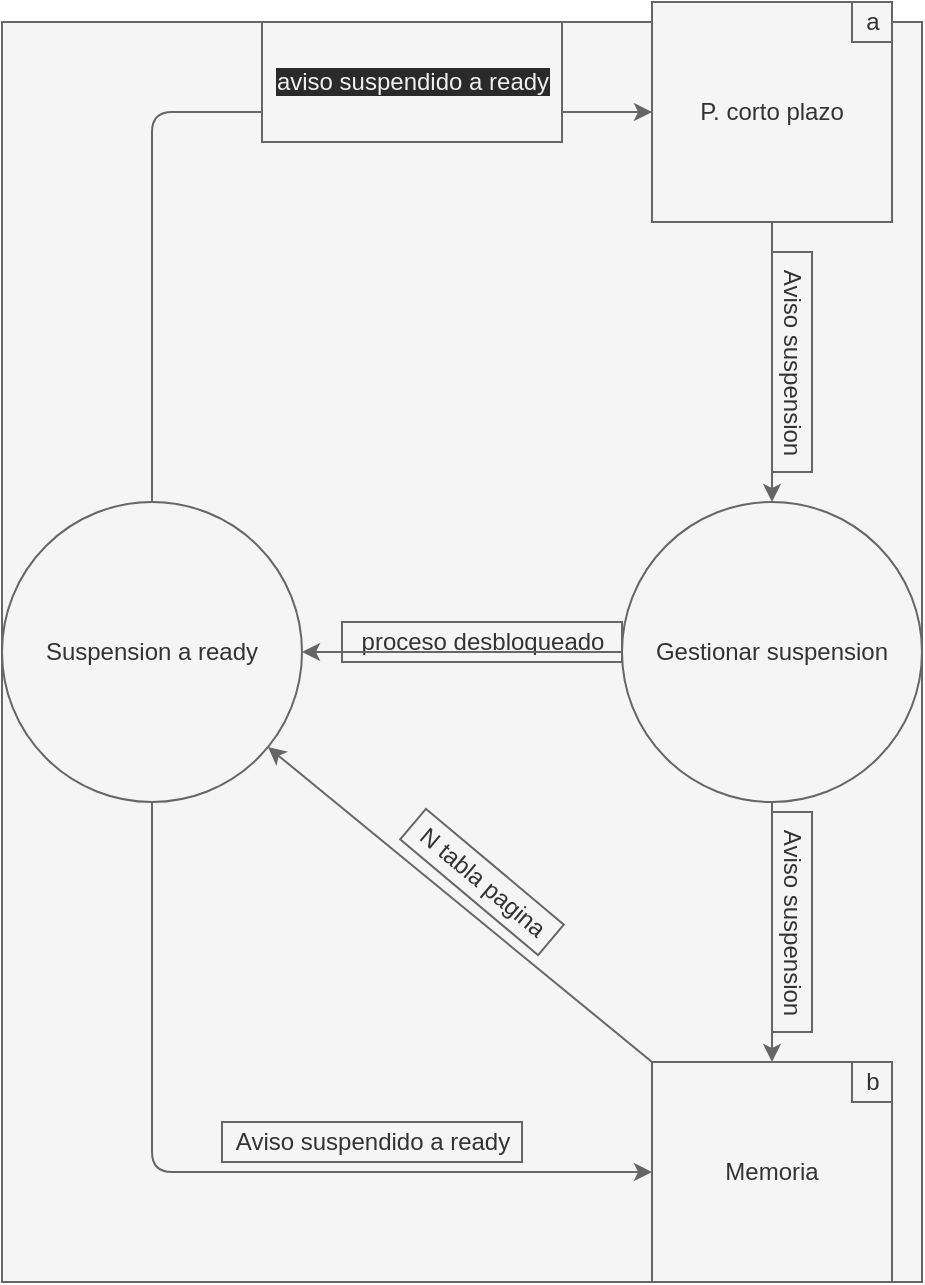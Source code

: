 <mxfile>
    <diagram id="hGAeQgLTVWch0MZWjFbo" name="Page-1">
        <mxGraphModel dx="829" dy="677" grid="1" gridSize="10" guides="1" tooltips="1" connect="1" arrows="1" fold="1" page="1" pageScale="1" pageWidth="850" pageHeight="1100" math="0" shadow="0">
            <root>
                <mxCell id="0"/>
                <mxCell id="1" parent="0"/>
                <mxCell id="25" value="" style="group;fillColor=#f5f5f5;fontColor=#333333;strokeColor=#666666;" vertex="1" connectable="0" parent="1">
                    <mxGeometry x="190" y="100" width="460" height="630" as="geometry"/>
                </mxCell>
                <mxCell id="6" value="" style="group;fillColor=#f5f5f5;fontColor=#333333;strokeColor=#666666;" vertex="1" connectable="0" parent="25">
                    <mxGeometry x="325" y="520" width="120" height="110" as="geometry"/>
                </mxCell>
                <mxCell id="3" value="Memoria" style="whiteSpace=wrap;html=1;fillColor=#f5f5f5;fontColor=#333333;strokeColor=#666666;" vertex="1" parent="6">
                    <mxGeometry width="120" height="110" as="geometry"/>
                </mxCell>
                <mxCell id="5" value="b" style="text;html=1;align=center;verticalAlign=middle;resizable=0;points=[];autosize=1;strokeColor=#666666;fillColor=#f5f5f5;fontColor=#333333;" vertex="1" parent="6">
                    <mxGeometry x="100" width="20" height="20" as="geometry"/>
                </mxCell>
                <mxCell id="13" style="edgeStyle=none;html=1;fillColor=#f5f5f5;strokeColor=#666666;" edge="1" parent="25" source="8" target="3">
                    <mxGeometry relative="1" as="geometry"/>
                </mxCell>
                <mxCell id="8" value="Gestionar suspension" style="ellipse;whiteSpace=wrap;html=1;aspect=fixed;fillColor=#f5f5f5;fontColor=#333333;strokeColor=#666666;" vertex="1" parent="25">
                    <mxGeometry x="310" y="240" width="150" height="150" as="geometry"/>
                </mxCell>
                <mxCell id="10" style="edgeStyle=none;html=1;entryX=0.5;entryY=0;entryDx=0;entryDy=0;fillColor=#f5f5f5;strokeColor=#666666;" edge="1" parent="25" target="8">
                    <mxGeometry relative="1" as="geometry">
                        <mxPoint x="385" y="100" as="sourcePoint"/>
                    </mxGeometry>
                </mxCell>
                <mxCell id="12" value="Aviso suspension" style="text;html=1;align=center;verticalAlign=middle;resizable=0;points=[];autosize=1;strokeColor=#666666;fillColor=#f5f5f5;rotation=90;fontColor=#333333;" vertex="1" parent="25">
                    <mxGeometry x="340" y="160" width="110" height="20" as="geometry"/>
                </mxCell>
                <mxCell id="14" value="Aviso suspension" style="text;html=1;align=center;verticalAlign=middle;resizable=0;points=[];autosize=1;strokeColor=#666666;fillColor=#f5f5f5;rotation=90;fontColor=#333333;" vertex="1" parent="25">
                    <mxGeometry x="340" y="440" width="110" height="20" as="geometry"/>
                </mxCell>
                <mxCell id="18" style="edgeStyle=none;html=1;entryX=0;entryY=0.5;entryDx=0;entryDy=0;fillColor=#f5f5f5;strokeColor=#666666;" edge="1" parent="25" source="15" target="3">
                    <mxGeometry relative="1" as="geometry">
                        <Array as="points">
                            <mxPoint x="75" y="575"/>
                        </Array>
                    </mxGeometry>
                </mxCell>
                <mxCell id="23" style="edgeStyle=none;html=1;entryX=0;entryY=0.5;entryDx=0;entryDy=0;fillColor=#f5f5f5;strokeColor=#666666;" edge="1" parent="25" source="15">
                    <mxGeometry relative="1" as="geometry">
                        <mxPoint x="325" y="45" as="targetPoint"/>
                        <Array as="points">
                            <mxPoint x="75" y="45"/>
                        </Array>
                    </mxGeometry>
                </mxCell>
                <mxCell id="15" value="Suspension a ready" style="ellipse;whiteSpace=wrap;html=1;aspect=fixed;fillColor=#f5f5f5;fontColor=#333333;strokeColor=#666666;" vertex="1" parent="25">
                    <mxGeometry y="240" width="150" height="150" as="geometry"/>
                </mxCell>
                <mxCell id="17" value="proceso desbloqueado" style="text;html=1;align=center;verticalAlign=middle;resizable=0;points=[];autosize=1;strokeColor=#666666;fillColor=#f5f5f5;fontColor=#333333;" vertex="1" parent="25">
                    <mxGeometry x="170" y="300" width="140" height="20" as="geometry"/>
                </mxCell>
                <mxCell id="16" style="edgeStyle=none;html=1;entryX=1;entryY=0.5;entryDx=0;entryDy=0;fillColor=#f5f5f5;strokeColor=#666666;" edge="1" parent="25" source="8" target="15">
                    <mxGeometry relative="1" as="geometry"/>
                </mxCell>
                <mxCell id="19" style="edgeStyle=none;html=1;exitX=0;exitY=0;exitDx=0;exitDy=0;fillColor=#f5f5f5;strokeColor=#666666;" edge="1" parent="25" source="3" target="15">
                    <mxGeometry relative="1" as="geometry"/>
                </mxCell>
                <mxCell id="20" value="Aviso suspendido a ready" style="text;html=1;align=center;verticalAlign=middle;resizable=0;points=[];autosize=1;strokeColor=#666666;fillColor=#f5f5f5;fontColor=#333333;" vertex="1" parent="25">
                    <mxGeometry x="110" y="550" width="150" height="20" as="geometry"/>
                </mxCell>
                <mxCell id="21" value="N tabla pagina" style="text;html=1;align=center;verticalAlign=middle;resizable=0;points=[];autosize=1;strokeColor=#666666;fillColor=#f5f5f5;rotation=40;fontColor=#333333;" vertex="1" parent="25">
                    <mxGeometry x="195" y="420" width="90" height="20" as="geometry"/>
                </mxCell>
                <mxCell id="24" value="&#10;&#10;&lt;span style=&quot;color: rgb(240, 240, 240); font-family: helvetica; font-size: 12px; font-style: normal; font-weight: 400; letter-spacing: normal; text-align: center; text-indent: 0px; text-transform: none; word-spacing: 0px; background-color: rgb(42, 42, 42); display: inline; float: none;&quot;&gt;aviso suspendido a ready&lt;/span&gt;&#10;&#10;" style="text;html=1;align=center;verticalAlign=middle;resizable=0;points=[];autosize=1;strokeColor=#666666;fillColor=#f5f5f5;fontColor=#333333;" vertex="1" parent="25">
                    <mxGeometry x="130" width="150" height="60" as="geometry"/>
                </mxCell>
                <mxCell id="26" value="P. corto plazo" style="whiteSpace=wrap;html=1;fillColor=#f5f5f5;fontColor=#333333;strokeColor=#666666;" vertex="1" parent="25">
                    <mxGeometry x="325" y="-10" width="120" height="110" as="geometry"/>
                </mxCell>
                <mxCell id="27" value="a" style="text;html=1;align=center;verticalAlign=middle;resizable=0;points=[];autosize=1;strokeColor=#666666;fillColor=#f5f5f5;fontColor=#333333;" vertex="1" parent="25">
                    <mxGeometry x="425" y="-10" width="20" height="20" as="geometry"/>
                </mxCell>
            </root>
        </mxGraphModel>
    </diagram>
</mxfile>